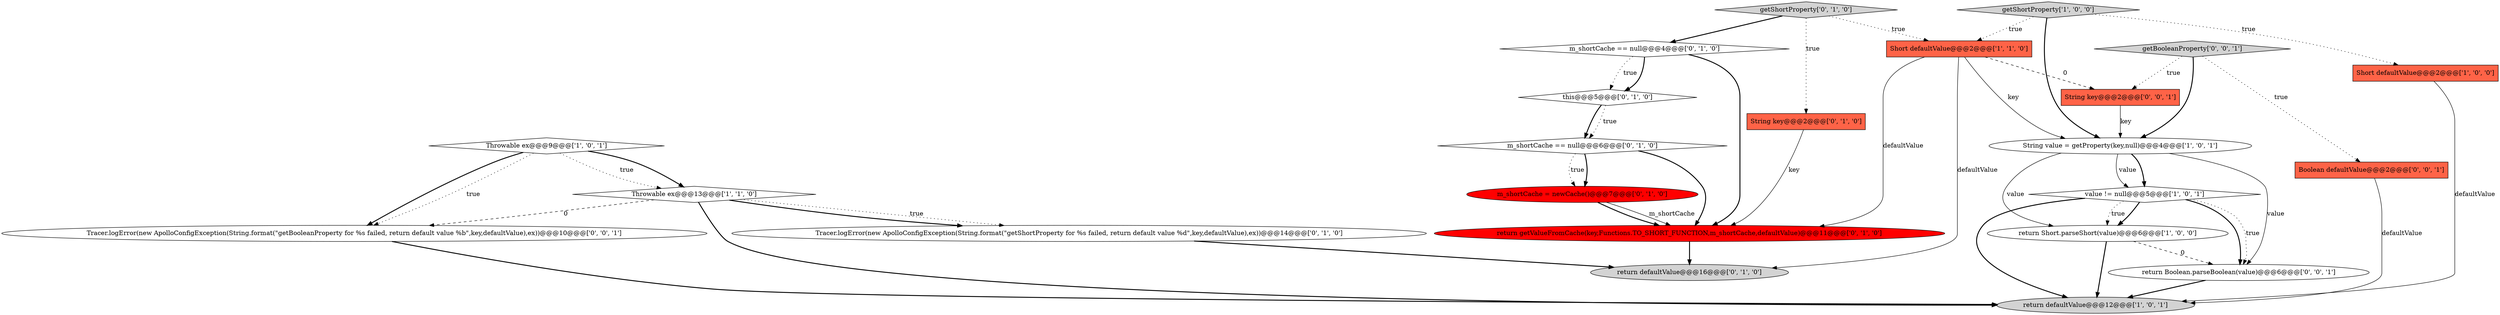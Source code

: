 digraph {
12 [style = filled, label = "Tracer.logError(new ApolloConfigException(String.format(\"getShortProperty for %s failed, return default value %d\",key,defaultValue),ex))@@@14@@@['0', '1', '0']", fillcolor = white, shape = ellipse image = "AAA0AAABBB2BBB"];
10 [style = filled, label = "getShortProperty['0', '1', '0']", fillcolor = lightgray, shape = diamond image = "AAA0AAABBB2BBB"];
3 [style = filled, label = "value != null@@@5@@@['1', '0', '1']", fillcolor = white, shape = diamond image = "AAA0AAABBB1BBB"];
0 [style = filled, label = "return defaultValue@@@12@@@['1', '0', '1']", fillcolor = lightgray, shape = ellipse image = "AAA0AAABBB1BBB"];
19 [style = filled, label = "getBooleanProperty['0', '0', '1']", fillcolor = lightgray, shape = diamond image = "AAA0AAABBB3BBB"];
11 [style = filled, label = "return defaultValue@@@16@@@['0', '1', '0']", fillcolor = lightgray, shape = ellipse image = "AAA0AAABBB2BBB"];
4 [style = filled, label = "Throwable ex@@@9@@@['1', '0', '1']", fillcolor = white, shape = diamond image = "AAA0AAABBB1BBB"];
13 [style = filled, label = "m_shortCache == null@@@4@@@['0', '1', '0']", fillcolor = white, shape = diamond image = "AAA0AAABBB2BBB"];
17 [style = filled, label = "m_shortCache = newCache()@@@7@@@['0', '1', '0']", fillcolor = red, shape = ellipse image = "AAA1AAABBB2BBB"];
20 [style = filled, label = "String key@@@2@@@['0', '0', '1']", fillcolor = tomato, shape = box image = "AAA0AAABBB3BBB"];
22 [style = filled, label = "return Boolean.parseBoolean(value)@@@6@@@['0', '0', '1']", fillcolor = white, shape = ellipse image = "AAA0AAABBB3BBB"];
5 [style = filled, label = "getShortProperty['1', '0', '0']", fillcolor = lightgray, shape = diamond image = "AAA0AAABBB1BBB"];
15 [style = filled, label = "String key@@@2@@@['0', '1', '0']", fillcolor = tomato, shape = box image = "AAA0AAABBB2BBB"];
1 [style = filled, label = "return Short.parseShort(value)@@@6@@@['1', '0', '0']", fillcolor = white, shape = ellipse image = "AAA0AAABBB1BBB"];
16 [style = filled, label = "this@@@5@@@['0', '1', '0']", fillcolor = white, shape = diamond image = "AAA0AAABBB2BBB"];
8 [style = filled, label = "Short defaultValue@@@2@@@['1', '1', '0']", fillcolor = tomato, shape = box image = "AAA0AAABBB1BBB"];
9 [style = filled, label = "return getValueFromCache(key,Functions.TO_SHORT_FUNCTION,m_shortCache,defaultValue)@@@11@@@['0', '1', '0']", fillcolor = red, shape = ellipse image = "AAA1AAABBB2BBB"];
21 [style = filled, label = "Tracer.logError(new ApolloConfigException(String.format(\"getBooleanProperty for %s failed, return default value %b\",key,defaultValue),ex))@@@10@@@['0', '0', '1']", fillcolor = white, shape = ellipse image = "AAA0AAABBB3BBB"];
2 [style = filled, label = "Short defaultValue@@@2@@@['1', '0', '0']", fillcolor = tomato, shape = box image = "AAA0AAABBB1BBB"];
14 [style = filled, label = "m_shortCache == null@@@6@@@['0', '1', '0']", fillcolor = white, shape = diamond image = "AAA0AAABBB2BBB"];
6 [style = filled, label = "Throwable ex@@@13@@@['1', '1', '0']", fillcolor = white, shape = diamond image = "AAA0AAABBB1BBB"];
18 [style = filled, label = "Boolean defaultValue@@@2@@@['0', '0', '1']", fillcolor = tomato, shape = box image = "AAA0AAABBB3BBB"];
7 [style = filled, label = "String value = getProperty(key,null)@@@4@@@['1', '0', '1']", fillcolor = white, shape = ellipse image = "AAA0AAABBB1BBB"];
4->6 [style = dotted, label="true"];
6->21 [style = dashed, label="0"];
13->16 [style = dotted, label="true"];
18->0 [style = solid, label="defaultValue"];
10->8 [style = dotted, label="true"];
9->11 [style = bold, label=""];
3->1 [style = bold, label=""];
21->0 [style = bold, label=""];
8->9 [style = solid, label="defaultValue"];
4->6 [style = bold, label=""];
19->20 [style = dotted, label="true"];
17->9 [style = bold, label=""];
12->11 [style = bold, label=""];
19->18 [style = dotted, label="true"];
8->20 [style = dashed, label="0"];
17->9 [style = solid, label="m_shortCache"];
4->21 [style = bold, label=""];
14->17 [style = bold, label=""];
15->9 [style = solid, label="key"];
6->0 [style = bold, label=""];
1->0 [style = bold, label=""];
3->22 [style = bold, label=""];
13->16 [style = bold, label=""];
7->3 [style = bold, label=""];
3->0 [style = bold, label=""];
1->22 [style = dashed, label="0"];
10->15 [style = dotted, label="true"];
14->17 [style = dotted, label="true"];
4->21 [style = dotted, label="true"];
20->7 [style = solid, label="key"];
8->7 [style = solid, label="key"];
22->0 [style = bold, label=""];
10->13 [style = bold, label=""];
2->0 [style = solid, label="defaultValue"];
16->14 [style = dotted, label="true"];
3->22 [style = dotted, label="true"];
7->3 [style = solid, label="value"];
5->7 [style = bold, label=""];
16->14 [style = bold, label=""];
14->9 [style = bold, label=""];
13->9 [style = bold, label=""];
6->12 [style = dotted, label="true"];
5->8 [style = dotted, label="true"];
8->11 [style = solid, label="defaultValue"];
19->7 [style = bold, label=""];
3->1 [style = dotted, label="true"];
7->22 [style = solid, label="value"];
7->1 [style = solid, label="value"];
5->2 [style = dotted, label="true"];
6->12 [style = bold, label=""];
}
